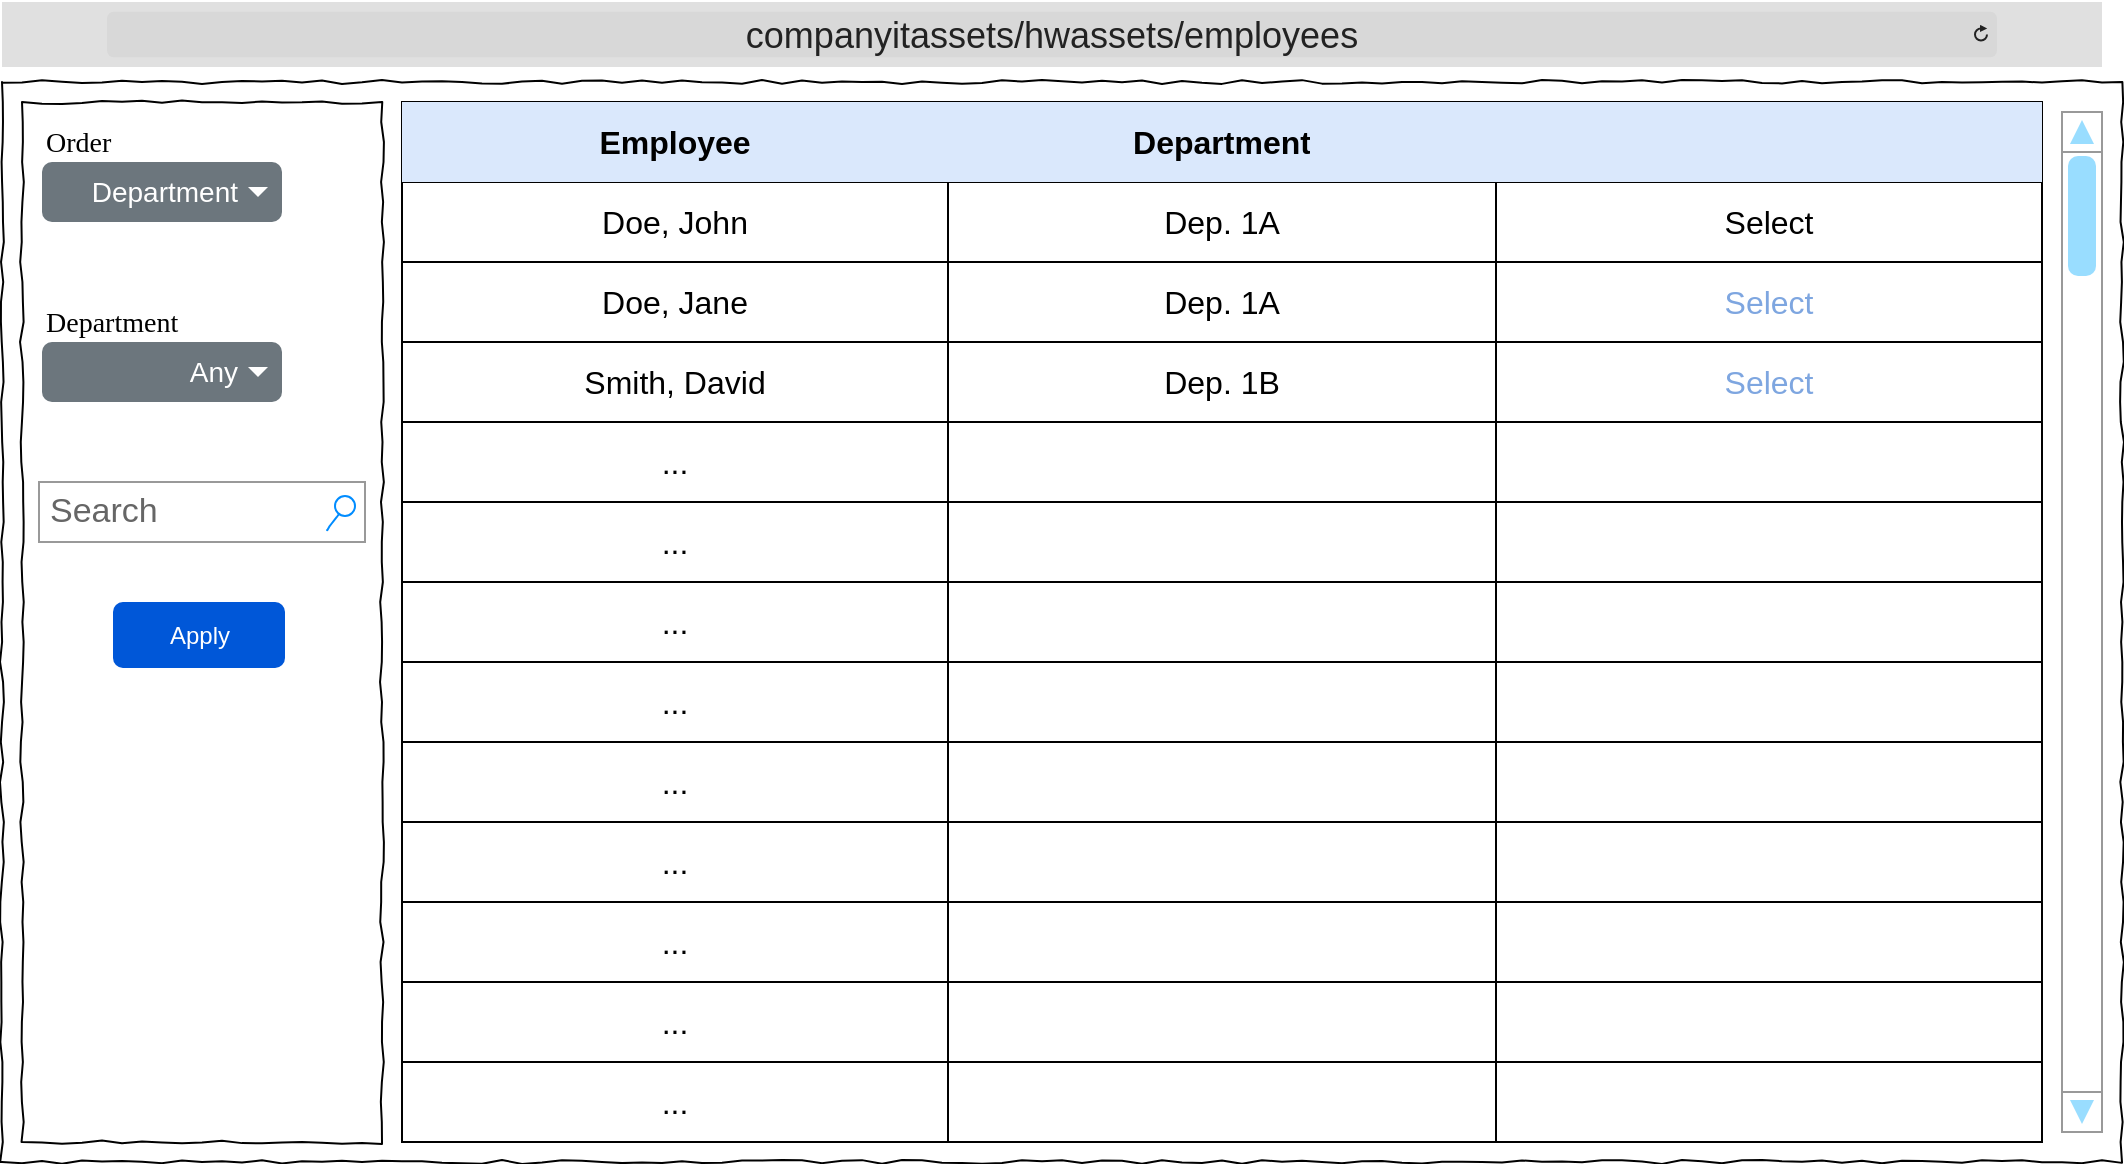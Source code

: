 <mxfile version="26.0.10">
  <diagram name="Page-1" id="03018318-947c-dd8e-b7a3-06fadd420f32">
    <mxGraphModel dx="3354" dy="1258" grid="1" gridSize="10" guides="1" tooltips="1" connect="1" arrows="1" fold="1" page="1" pageScale="1" pageWidth="1100" pageHeight="850" background="none" math="0" shadow="0">
      <root>
        <mxCell id="0" />
        <mxCell id="1" parent="0" />
        <mxCell id="677b7b8949515195-10" value="" style="whiteSpace=wrap;html=1;rounded=0;shadow=0;labelBackgroundColor=none;strokeWidth=1;fillColor=none;fontFamily=Verdana;fontSize=12;align=center;comic=1;" parent="1" vertex="1">
          <mxGeometry x="30" y="50" width="180" height="520" as="geometry" />
        </mxCell>
        <mxCell id="677b7b8949515195-1" value="" style="whiteSpace=wrap;html=1;rounded=0;shadow=0;labelBackgroundColor=none;strokeColor=#000000;strokeWidth=1;fillColor=none;fontFamily=Verdana;fontSize=12;fontColor=#000000;align=center;comic=1;" parent="1" vertex="1">
          <mxGeometry x="20" y="40" width="1060" height="540" as="geometry" />
        </mxCell>
        <mxCell id="677b7b8949515195-3" value="Search" style="strokeWidth=1;shadow=0;dashed=0;align=center;html=1;shape=mxgraph.mockup.forms.searchBox;strokeColor=#999999;mainText=;strokeColor2=#008cff;fontColor=#666666;fontSize=17;align=left;spacingLeft=3;rounded=0;labelBackgroundColor=none;comic=1;" parent="1" vertex="1">
          <mxGeometry x="38.5" y="240" width="163" height="30" as="geometry" />
        </mxCell>
        <mxCell id="q4BZEvWAXVgxHDnkbYNj-112" value="Any" style="html=1;shadow=0;dashed=0;shape=mxgraph.bootstrap.rrect;rSize=5;strokeColor=none;strokeWidth=1;fillColor=#6C767D;fontColor=#ffffff;whiteSpace=wrap;align=right;verticalAlign=middle;fontStyle=0;fontSize=14;spacingRight=20;" parent="1" vertex="1">
          <mxGeometry x="40" y="170" width="120" height="30" as="geometry" />
        </mxCell>
        <mxCell id="q4BZEvWAXVgxHDnkbYNj-113" value="" style="shape=triangle;direction=south;fillColor=#ffffff;strokeColor=none;perimeter=none;" parent="q4BZEvWAXVgxHDnkbYNj-112" vertex="1">
          <mxGeometry x="1" y="0.5" width="10" height="5" relative="1" as="geometry">
            <mxPoint x="-17" y="-2.5" as="offset" />
          </mxGeometry>
        </mxCell>
        <mxCell id="q4BZEvWAXVgxHDnkbYNj-114" value="Department" style="text;html=1;points=[];align=left;verticalAlign=top;spacingTop=-4;fontSize=14;fontFamily=Verdana" parent="1" vertex="1">
          <mxGeometry x="40" y="150" width="40" height="20" as="geometry" />
        </mxCell>
        <mxCell id="q4BZEvWAXVgxHDnkbYNj-127" value="Order" style="text;html=1;points=[];align=left;verticalAlign=top;spacingTop=-4;fontSize=14;fontFamily=Verdana" parent="1" vertex="1">
          <mxGeometry x="40" y="60" width="40" height="20" as="geometry" />
        </mxCell>
        <mxCell id="q4BZEvWAXVgxHDnkbYNj-128" value="Department" style="html=1;shadow=0;dashed=0;shape=mxgraph.bootstrap.rrect;rSize=5;strokeColor=none;strokeWidth=1;fillColor=#6C767D;fontColor=#ffffff;whiteSpace=wrap;align=right;verticalAlign=middle;fontStyle=0;fontSize=14;spacingRight=20;" parent="1" vertex="1">
          <mxGeometry x="40" y="80" width="120" height="30" as="geometry" />
        </mxCell>
        <mxCell id="q4BZEvWAXVgxHDnkbYNj-129" value="" style="shape=triangle;direction=south;fillColor=#ffffff;strokeColor=none;perimeter=none;" parent="q4BZEvWAXVgxHDnkbYNj-128" vertex="1">
          <mxGeometry x="1" y="0.5" width="10" height="5" relative="1" as="geometry">
            <mxPoint x="-17" y="-2.5" as="offset" />
          </mxGeometry>
        </mxCell>
        <mxCell id="q4BZEvWAXVgxHDnkbYNj-130" value="Apply" style="rounded=1;fillColor=#0057D8;strokeColor=none;html=1;whiteSpace=wrap;fontColor=#ffffff;align=center;verticalAlign=middle;fontStyle=0;fontSize=12;sketch=0;" parent="1" vertex="1">
          <mxGeometry x="75.5" y="300" width="86" height="33" as="geometry" />
        </mxCell>
        <mxCell id="q4BZEvWAXVgxHDnkbYNj-132" value="" style="verticalLabelPosition=bottom;shadow=0;dashed=0;align=center;html=1;verticalAlign=top;strokeWidth=1;shape=mxgraph.mockup.navigation.scrollBar;strokeColor=#999999;barPos=99.512;fillColor2=#99ddff;strokeColor2=none;direction=north;" parent="1" vertex="1">
          <mxGeometry x="1050" y="55" width="20" height="510" as="geometry" />
        </mxCell>
        <mxCell id="zX-MKMj06BqSPDNbv460-1" value="&lt;font style=&quot;font-size: 18px;&quot;&gt;companyitassets/hwassets/employees&lt;/font&gt;" style="html=1;strokeWidth=1;shadow=0;dashed=0;shape=mxgraph.ios7ui.url;fillColor=#e0e0e0;strokeColor=#c0c0c0;buttonText=;strokeColor2=#222222;fontColor=#222222;fontSize=8;spacingTop=2;align=center;whiteSpace=wrap;" parent="1" vertex="1">
          <mxGeometry x="20" width="1050" height="32.5" as="geometry" />
        </mxCell>
        <mxCell id="o_dXfMqkZ6h6QMkT8xLf-1" value="" style="shape=table;startSize=0;container=1;collapsible=0;childLayout=tableLayout;fontSize=16;" vertex="1" parent="1">
          <mxGeometry x="220" y="50" width="820" height="520" as="geometry" />
        </mxCell>
        <mxCell id="o_dXfMqkZ6h6QMkT8xLf-2" value="" style="shape=tableRow;horizontal=0;startSize=0;swimlaneHead=0;swimlaneBody=0;strokeColor=inherit;top=0;left=0;bottom=0;right=0;collapsible=0;dropTarget=0;fillColor=none;points=[[0,0.5],[1,0.5]];portConstraint=eastwest;fontSize=16;" vertex="1" parent="o_dXfMqkZ6h6QMkT8xLf-1">
          <mxGeometry width="820" height="40" as="geometry" />
        </mxCell>
        <mxCell id="o_dXfMqkZ6h6QMkT8xLf-3" value="&lt;b&gt;Employee&lt;/b&gt;" style="shape=partialRectangle;html=1;whiteSpace=wrap;connectable=0;strokeColor=#6c8ebf;overflow=hidden;fillColor=#dae8fc;top=0;left=0;bottom=0;right=0;pointerEvents=1;fontSize=16;" vertex="1" parent="o_dXfMqkZ6h6QMkT8xLf-2">
          <mxGeometry width="273" height="40" as="geometry">
            <mxRectangle width="273" height="40" as="alternateBounds" />
          </mxGeometry>
        </mxCell>
        <mxCell id="o_dXfMqkZ6h6QMkT8xLf-4" value="&lt;b&gt;Department&lt;/b&gt;" style="shape=partialRectangle;html=1;whiteSpace=wrap;connectable=0;strokeColor=#6c8ebf;overflow=hidden;fillColor=#dae8fc;top=0;left=0;bottom=0;right=0;pointerEvents=1;fontSize=16;" vertex="1" parent="o_dXfMqkZ6h6QMkT8xLf-2">
          <mxGeometry x="273" width="274" height="40" as="geometry">
            <mxRectangle width="274" height="40" as="alternateBounds" />
          </mxGeometry>
        </mxCell>
        <mxCell id="o_dXfMqkZ6h6QMkT8xLf-5" value="" style="shape=partialRectangle;html=1;whiteSpace=wrap;connectable=0;strokeColor=#6c8ebf;overflow=hidden;fillColor=#dae8fc;top=0;left=0;bottom=0;right=0;pointerEvents=1;fontSize=16;" vertex="1" parent="o_dXfMqkZ6h6QMkT8xLf-2">
          <mxGeometry x="547" width="273" height="40" as="geometry">
            <mxRectangle width="273" height="40" as="alternateBounds" />
          </mxGeometry>
        </mxCell>
        <mxCell id="o_dXfMqkZ6h6QMkT8xLf-6" value="" style="shape=tableRow;horizontal=0;startSize=0;swimlaneHead=0;swimlaneBody=0;strokeColor=inherit;top=0;left=0;bottom=0;right=0;collapsible=0;dropTarget=0;fillColor=none;points=[[0,0.5],[1,0.5]];portConstraint=eastwest;fontSize=16;" vertex="1" parent="o_dXfMqkZ6h6QMkT8xLf-1">
          <mxGeometry y="40" width="820" height="40" as="geometry" />
        </mxCell>
        <mxCell id="o_dXfMqkZ6h6QMkT8xLf-7" value="Doe, John" style="shape=partialRectangle;html=1;whiteSpace=wrap;connectable=0;strokeColor=inherit;overflow=hidden;fillColor=none;top=0;left=0;bottom=0;right=0;pointerEvents=1;fontSize=16;" vertex="1" parent="o_dXfMqkZ6h6QMkT8xLf-6">
          <mxGeometry width="273" height="40" as="geometry">
            <mxRectangle width="273" height="40" as="alternateBounds" />
          </mxGeometry>
        </mxCell>
        <mxCell id="o_dXfMqkZ6h6QMkT8xLf-8" value="Dep. 1A" style="shape=partialRectangle;html=1;whiteSpace=wrap;connectable=0;strokeColor=inherit;overflow=hidden;fillColor=none;top=0;left=0;bottom=0;right=0;pointerEvents=1;fontSize=16;" vertex="1" parent="o_dXfMqkZ6h6QMkT8xLf-6">
          <mxGeometry x="273" width="274" height="40" as="geometry">
            <mxRectangle width="274" height="40" as="alternateBounds" />
          </mxGeometry>
        </mxCell>
        <mxCell id="o_dXfMqkZ6h6QMkT8xLf-9" value="&lt;font style=&quot;color: light-dark(rgb(0, 0, 0), rgb(126, 166, 224));&quot;&gt;Select&lt;/font&gt;" style="shape=partialRectangle;html=1;whiteSpace=wrap;connectable=0;strokeColor=inherit;overflow=hidden;fillColor=none;top=0;left=0;bottom=0;right=0;pointerEvents=1;fontSize=16;" vertex="1" parent="o_dXfMqkZ6h6QMkT8xLf-6">
          <mxGeometry x="547" width="273" height="40" as="geometry">
            <mxRectangle width="273" height="40" as="alternateBounds" />
          </mxGeometry>
        </mxCell>
        <mxCell id="o_dXfMqkZ6h6QMkT8xLf-10" value="" style="shape=tableRow;horizontal=0;startSize=0;swimlaneHead=0;swimlaneBody=0;strokeColor=inherit;top=0;left=0;bottom=0;right=0;collapsible=0;dropTarget=0;fillColor=none;points=[[0,0.5],[1,0.5]];portConstraint=eastwest;fontSize=16;" vertex="1" parent="o_dXfMqkZ6h6QMkT8xLf-1">
          <mxGeometry y="80" width="820" height="40" as="geometry" />
        </mxCell>
        <mxCell id="o_dXfMqkZ6h6QMkT8xLf-11" value="Doe, Jane" style="shape=partialRectangle;html=1;whiteSpace=wrap;connectable=0;strokeColor=inherit;overflow=hidden;fillColor=none;top=0;left=0;bottom=0;right=0;pointerEvents=1;fontSize=16;" vertex="1" parent="o_dXfMqkZ6h6QMkT8xLf-10">
          <mxGeometry width="273" height="40" as="geometry">
            <mxRectangle width="273" height="40" as="alternateBounds" />
          </mxGeometry>
        </mxCell>
        <mxCell id="o_dXfMqkZ6h6QMkT8xLf-12" value="Dep. 1A" style="shape=partialRectangle;html=1;whiteSpace=wrap;connectable=0;strokeColor=inherit;overflow=hidden;fillColor=none;top=0;left=0;bottom=0;right=0;pointerEvents=1;fontSize=16;" vertex="1" parent="o_dXfMqkZ6h6QMkT8xLf-10">
          <mxGeometry x="273" width="274" height="40" as="geometry">
            <mxRectangle width="274" height="40" as="alternateBounds" />
          </mxGeometry>
        </mxCell>
        <mxCell id="o_dXfMqkZ6h6QMkT8xLf-13" value="&lt;span&gt;&lt;font style=&quot;color: light-dark(rgb(126, 166, 224), rgb(126, 166, 224));&quot;&gt;Select&lt;/font&gt;&lt;/span&gt;" style="shape=partialRectangle;html=1;whiteSpace=wrap;connectable=0;strokeColor=inherit;overflow=hidden;fillColor=none;top=0;left=0;bottom=0;right=0;pointerEvents=1;fontSize=16;" vertex="1" parent="o_dXfMqkZ6h6QMkT8xLf-10">
          <mxGeometry x="547" width="273" height="40" as="geometry">
            <mxRectangle width="273" height="40" as="alternateBounds" />
          </mxGeometry>
        </mxCell>
        <mxCell id="o_dXfMqkZ6h6QMkT8xLf-14" style="shape=tableRow;horizontal=0;startSize=0;swimlaneHead=0;swimlaneBody=0;strokeColor=inherit;top=0;left=0;bottom=0;right=0;collapsible=0;dropTarget=0;fillColor=none;points=[[0,0.5],[1,0.5]];portConstraint=eastwest;fontSize=16;" vertex="1" parent="o_dXfMqkZ6h6QMkT8xLf-1">
          <mxGeometry y="120" width="820" height="40" as="geometry" />
        </mxCell>
        <mxCell id="o_dXfMqkZ6h6QMkT8xLf-15" value="Smith, David" style="shape=partialRectangle;html=1;whiteSpace=wrap;connectable=0;strokeColor=inherit;overflow=hidden;fillColor=none;top=0;left=0;bottom=0;right=0;pointerEvents=1;fontSize=16;" vertex="1" parent="o_dXfMqkZ6h6QMkT8xLf-14">
          <mxGeometry width="273" height="40" as="geometry">
            <mxRectangle width="273" height="40" as="alternateBounds" />
          </mxGeometry>
        </mxCell>
        <mxCell id="o_dXfMqkZ6h6QMkT8xLf-16" value="Dep. 1B" style="shape=partialRectangle;html=1;whiteSpace=wrap;connectable=0;strokeColor=inherit;overflow=hidden;fillColor=none;top=0;left=0;bottom=0;right=0;pointerEvents=1;fontSize=16;" vertex="1" parent="o_dXfMqkZ6h6QMkT8xLf-14">
          <mxGeometry x="273" width="274" height="40" as="geometry">
            <mxRectangle width="274" height="40" as="alternateBounds" />
          </mxGeometry>
        </mxCell>
        <mxCell id="o_dXfMqkZ6h6QMkT8xLf-17" value="&lt;span&gt;&lt;font style=&quot;color: light-dark(rgb(126, 166, 224), rgb(126, 166, 224));&quot;&gt;Select&lt;/font&gt;&lt;/span&gt;" style="shape=partialRectangle;html=1;whiteSpace=wrap;connectable=0;strokeColor=inherit;overflow=hidden;fillColor=none;top=0;left=0;bottom=0;right=0;pointerEvents=1;fontSize=16;" vertex="1" parent="o_dXfMqkZ6h6QMkT8xLf-14">
          <mxGeometry x="547" width="273" height="40" as="geometry">
            <mxRectangle width="273" height="40" as="alternateBounds" />
          </mxGeometry>
        </mxCell>
        <mxCell id="o_dXfMqkZ6h6QMkT8xLf-18" style="shape=tableRow;horizontal=0;startSize=0;swimlaneHead=0;swimlaneBody=0;strokeColor=inherit;top=0;left=0;bottom=0;right=0;collapsible=0;dropTarget=0;fillColor=none;points=[[0,0.5],[1,0.5]];portConstraint=eastwest;fontSize=16;" vertex="1" parent="o_dXfMqkZ6h6QMkT8xLf-1">
          <mxGeometry y="160" width="820" height="40" as="geometry" />
        </mxCell>
        <mxCell id="o_dXfMqkZ6h6QMkT8xLf-19" value="..." style="shape=partialRectangle;html=1;whiteSpace=wrap;connectable=0;strokeColor=inherit;overflow=hidden;fillColor=none;top=0;left=0;bottom=0;right=0;pointerEvents=1;fontSize=16;" vertex="1" parent="o_dXfMqkZ6h6QMkT8xLf-18">
          <mxGeometry width="273" height="40" as="geometry">
            <mxRectangle width="273" height="40" as="alternateBounds" />
          </mxGeometry>
        </mxCell>
        <mxCell id="o_dXfMqkZ6h6QMkT8xLf-20" style="shape=partialRectangle;html=1;whiteSpace=wrap;connectable=0;strokeColor=inherit;overflow=hidden;fillColor=none;top=0;left=0;bottom=0;right=0;pointerEvents=1;fontSize=16;" vertex="1" parent="o_dXfMqkZ6h6QMkT8xLf-18">
          <mxGeometry x="273" width="274" height="40" as="geometry">
            <mxRectangle width="274" height="40" as="alternateBounds" />
          </mxGeometry>
        </mxCell>
        <mxCell id="o_dXfMqkZ6h6QMkT8xLf-21" style="shape=partialRectangle;html=1;whiteSpace=wrap;connectable=0;strokeColor=inherit;overflow=hidden;fillColor=none;top=0;left=0;bottom=0;right=0;pointerEvents=1;fontSize=16;" vertex="1" parent="o_dXfMqkZ6h6QMkT8xLf-18">
          <mxGeometry x="547" width="273" height="40" as="geometry">
            <mxRectangle width="273" height="40" as="alternateBounds" />
          </mxGeometry>
        </mxCell>
        <mxCell id="o_dXfMqkZ6h6QMkT8xLf-22" style="shape=tableRow;horizontal=0;startSize=0;swimlaneHead=0;swimlaneBody=0;strokeColor=inherit;top=0;left=0;bottom=0;right=0;collapsible=0;dropTarget=0;fillColor=none;points=[[0,0.5],[1,0.5]];portConstraint=eastwest;fontSize=16;" vertex="1" parent="o_dXfMqkZ6h6QMkT8xLf-1">
          <mxGeometry y="200" width="820" height="40" as="geometry" />
        </mxCell>
        <mxCell id="o_dXfMqkZ6h6QMkT8xLf-23" value="..." style="shape=partialRectangle;html=1;whiteSpace=wrap;connectable=0;strokeColor=inherit;overflow=hidden;fillColor=none;top=0;left=0;bottom=0;right=0;pointerEvents=1;fontSize=16;" vertex="1" parent="o_dXfMqkZ6h6QMkT8xLf-22">
          <mxGeometry width="273" height="40" as="geometry">
            <mxRectangle width="273" height="40" as="alternateBounds" />
          </mxGeometry>
        </mxCell>
        <mxCell id="o_dXfMqkZ6h6QMkT8xLf-24" style="shape=partialRectangle;html=1;whiteSpace=wrap;connectable=0;strokeColor=inherit;overflow=hidden;fillColor=none;top=0;left=0;bottom=0;right=0;pointerEvents=1;fontSize=16;" vertex="1" parent="o_dXfMqkZ6h6QMkT8xLf-22">
          <mxGeometry x="273" width="274" height="40" as="geometry">
            <mxRectangle width="274" height="40" as="alternateBounds" />
          </mxGeometry>
        </mxCell>
        <mxCell id="o_dXfMqkZ6h6QMkT8xLf-25" style="shape=partialRectangle;html=1;whiteSpace=wrap;connectable=0;strokeColor=inherit;overflow=hidden;fillColor=none;top=0;left=0;bottom=0;right=0;pointerEvents=1;fontSize=16;" vertex="1" parent="o_dXfMqkZ6h6QMkT8xLf-22">
          <mxGeometry x="547" width="273" height="40" as="geometry">
            <mxRectangle width="273" height="40" as="alternateBounds" />
          </mxGeometry>
        </mxCell>
        <mxCell id="o_dXfMqkZ6h6QMkT8xLf-26" style="shape=tableRow;horizontal=0;startSize=0;swimlaneHead=0;swimlaneBody=0;strokeColor=inherit;top=0;left=0;bottom=0;right=0;collapsible=0;dropTarget=0;fillColor=none;points=[[0,0.5],[1,0.5]];portConstraint=eastwest;fontSize=16;" vertex="1" parent="o_dXfMqkZ6h6QMkT8xLf-1">
          <mxGeometry y="240" width="820" height="40" as="geometry" />
        </mxCell>
        <mxCell id="o_dXfMqkZ6h6QMkT8xLf-27" value="..." style="shape=partialRectangle;html=1;whiteSpace=wrap;connectable=0;strokeColor=inherit;overflow=hidden;fillColor=none;top=0;left=0;bottom=0;right=0;pointerEvents=1;fontSize=16;" vertex="1" parent="o_dXfMqkZ6h6QMkT8xLf-26">
          <mxGeometry width="273" height="40" as="geometry">
            <mxRectangle width="273" height="40" as="alternateBounds" />
          </mxGeometry>
        </mxCell>
        <mxCell id="o_dXfMqkZ6h6QMkT8xLf-28" style="shape=partialRectangle;html=1;whiteSpace=wrap;connectable=0;strokeColor=inherit;overflow=hidden;fillColor=none;top=0;left=0;bottom=0;right=0;pointerEvents=1;fontSize=16;" vertex="1" parent="o_dXfMqkZ6h6QMkT8xLf-26">
          <mxGeometry x="273" width="274" height="40" as="geometry">
            <mxRectangle width="274" height="40" as="alternateBounds" />
          </mxGeometry>
        </mxCell>
        <mxCell id="o_dXfMqkZ6h6QMkT8xLf-29" style="shape=partialRectangle;html=1;whiteSpace=wrap;connectable=0;strokeColor=inherit;overflow=hidden;fillColor=none;top=0;left=0;bottom=0;right=0;pointerEvents=1;fontSize=16;" vertex="1" parent="o_dXfMqkZ6h6QMkT8xLf-26">
          <mxGeometry x="547" width="273" height="40" as="geometry">
            <mxRectangle width="273" height="40" as="alternateBounds" />
          </mxGeometry>
        </mxCell>
        <mxCell id="o_dXfMqkZ6h6QMkT8xLf-30" style="shape=tableRow;horizontal=0;startSize=0;swimlaneHead=0;swimlaneBody=0;strokeColor=inherit;top=0;left=0;bottom=0;right=0;collapsible=0;dropTarget=0;fillColor=none;points=[[0,0.5],[1,0.5]];portConstraint=eastwest;fontSize=16;" vertex="1" parent="o_dXfMqkZ6h6QMkT8xLf-1">
          <mxGeometry y="280" width="820" height="40" as="geometry" />
        </mxCell>
        <mxCell id="o_dXfMqkZ6h6QMkT8xLf-31" value="..." style="shape=partialRectangle;html=1;whiteSpace=wrap;connectable=0;strokeColor=inherit;overflow=hidden;fillColor=none;top=0;left=0;bottom=0;right=0;pointerEvents=1;fontSize=16;" vertex="1" parent="o_dXfMqkZ6h6QMkT8xLf-30">
          <mxGeometry width="273" height="40" as="geometry">
            <mxRectangle width="273" height="40" as="alternateBounds" />
          </mxGeometry>
        </mxCell>
        <mxCell id="o_dXfMqkZ6h6QMkT8xLf-32" style="shape=partialRectangle;html=1;whiteSpace=wrap;connectable=0;strokeColor=inherit;overflow=hidden;fillColor=none;top=0;left=0;bottom=0;right=0;pointerEvents=1;fontSize=16;" vertex="1" parent="o_dXfMqkZ6h6QMkT8xLf-30">
          <mxGeometry x="273" width="274" height="40" as="geometry">
            <mxRectangle width="274" height="40" as="alternateBounds" />
          </mxGeometry>
        </mxCell>
        <mxCell id="o_dXfMqkZ6h6QMkT8xLf-33" style="shape=partialRectangle;html=1;whiteSpace=wrap;connectable=0;strokeColor=inherit;overflow=hidden;fillColor=none;top=0;left=0;bottom=0;right=0;pointerEvents=1;fontSize=16;" vertex="1" parent="o_dXfMqkZ6h6QMkT8xLf-30">
          <mxGeometry x="547" width="273" height="40" as="geometry">
            <mxRectangle width="273" height="40" as="alternateBounds" />
          </mxGeometry>
        </mxCell>
        <mxCell id="o_dXfMqkZ6h6QMkT8xLf-34" style="shape=tableRow;horizontal=0;startSize=0;swimlaneHead=0;swimlaneBody=0;strokeColor=inherit;top=0;left=0;bottom=0;right=0;collapsible=0;dropTarget=0;fillColor=none;points=[[0,0.5],[1,0.5]];portConstraint=eastwest;fontSize=16;" vertex="1" parent="o_dXfMqkZ6h6QMkT8xLf-1">
          <mxGeometry y="320" width="820" height="40" as="geometry" />
        </mxCell>
        <mxCell id="o_dXfMqkZ6h6QMkT8xLf-35" value="..." style="shape=partialRectangle;html=1;whiteSpace=wrap;connectable=0;strokeColor=inherit;overflow=hidden;fillColor=none;top=0;left=0;bottom=0;right=0;pointerEvents=1;fontSize=16;" vertex="1" parent="o_dXfMqkZ6h6QMkT8xLf-34">
          <mxGeometry width="273" height="40" as="geometry">
            <mxRectangle width="273" height="40" as="alternateBounds" />
          </mxGeometry>
        </mxCell>
        <mxCell id="o_dXfMqkZ6h6QMkT8xLf-36" style="shape=partialRectangle;html=1;whiteSpace=wrap;connectable=0;strokeColor=inherit;overflow=hidden;fillColor=none;top=0;left=0;bottom=0;right=0;pointerEvents=1;fontSize=16;" vertex="1" parent="o_dXfMqkZ6h6QMkT8xLf-34">
          <mxGeometry x="273" width="274" height="40" as="geometry">
            <mxRectangle width="274" height="40" as="alternateBounds" />
          </mxGeometry>
        </mxCell>
        <mxCell id="o_dXfMqkZ6h6QMkT8xLf-37" style="shape=partialRectangle;html=1;whiteSpace=wrap;connectable=0;strokeColor=inherit;overflow=hidden;fillColor=none;top=0;left=0;bottom=0;right=0;pointerEvents=1;fontSize=16;" vertex="1" parent="o_dXfMqkZ6h6QMkT8xLf-34">
          <mxGeometry x="547" width="273" height="40" as="geometry">
            <mxRectangle width="273" height="40" as="alternateBounds" />
          </mxGeometry>
        </mxCell>
        <mxCell id="o_dXfMqkZ6h6QMkT8xLf-38" style="shape=tableRow;horizontal=0;startSize=0;swimlaneHead=0;swimlaneBody=0;strokeColor=inherit;top=0;left=0;bottom=0;right=0;collapsible=0;dropTarget=0;fillColor=none;points=[[0,0.5],[1,0.5]];portConstraint=eastwest;fontSize=16;" vertex="1" parent="o_dXfMqkZ6h6QMkT8xLf-1">
          <mxGeometry y="360" width="820" height="40" as="geometry" />
        </mxCell>
        <mxCell id="o_dXfMqkZ6h6QMkT8xLf-39" value="..." style="shape=partialRectangle;html=1;whiteSpace=wrap;connectable=0;strokeColor=inherit;overflow=hidden;fillColor=none;top=0;left=0;bottom=0;right=0;pointerEvents=1;fontSize=16;" vertex="1" parent="o_dXfMqkZ6h6QMkT8xLf-38">
          <mxGeometry width="273" height="40" as="geometry">
            <mxRectangle width="273" height="40" as="alternateBounds" />
          </mxGeometry>
        </mxCell>
        <mxCell id="o_dXfMqkZ6h6QMkT8xLf-40" style="shape=partialRectangle;html=1;whiteSpace=wrap;connectable=0;strokeColor=inherit;overflow=hidden;fillColor=none;top=0;left=0;bottom=0;right=0;pointerEvents=1;fontSize=16;" vertex="1" parent="o_dXfMqkZ6h6QMkT8xLf-38">
          <mxGeometry x="273" width="274" height="40" as="geometry">
            <mxRectangle width="274" height="40" as="alternateBounds" />
          </mxGeometry>
        </mxCell>
        <mxCell id="o_dXfMqkZ6h6QMkT8xLf-41" style="shape=partialRectangle;html=1;whiteSpace=wrap;connectable=0;strokeColor=inherit;overflow=hidden;fillColor=none;top=0;left=0;bottom=0;right=0;pointerEvents=1;fontSize=16;" vertex="1" parent="o_dXfMqkZ6h6QMkT8xLf-38">
          <mxGeometry x="547" width="273" height="40" as="geometry">
            <mxRectangle width="273" height="40" as="alternateBounds" />
          </mxGeometry>
        </mxCell>
        <mxCell id="o_dXfMqkZ6h6QMkT8xLf-42" style="shape=tableRow;horizontal=0;startSize=0;swimlaneHead=0;swimlaneBody=0;strokeColor=inherit;top=0;left=0;bottom=0;right=0;collapsible=0;dropTarget=0;fillColor=none;points=[[0,0.5],[1,0.5]];portConstraint=eastwest;fontSize=16;" vertex="1" parent="o_dXfMqkZ6h6QMkT8xLf-1">
          <mxGeometry y="400" width="820" height="40" as="geometry" />
        </mxCell>
        <mxCell id="o_dXfMqkZ6h6QMkT8xLf-43" value="..." style="shape=partialRectangle;html=1;whiteSpace=wrap;connectable=0;strokeColor=inherit;overflow=hidden;fillColor=none;top=0;left=0;bottom=0;right=0;pointerEvents=1;fontSize=16;" vertex="1" parent="o_dXfMqkZ6h6QMkT8xLf-42">
          <mxGeometry width="273" height="40" as="geometry">
            <mxRectangle width="273" height="40" as="alternateBounds" />
          </mxGeometry>
        </mxCell>
        <mxCell id="o_dXfMqkZ6h6QMkT8xLf-44" style="shape=partialRectangle;html=1;whiteSpace=wrap;connectable=0;strokeColor=inherit;overflow=hidden;fillColor=none;top=0;left=0;bottom=0;right=0;pointerEvents=1;fontSize=16;" vertex="1" parent="o_dXfMqkZ6h6QMkT8xLf-42">
          <mxGeometry x="273" width="274" height="40" as="geometry">
            <mxRectangle width="274" height="40" as="alternateBounds" />
          </mxGeometry>
        </mxCell>
        <mxCell id="o_dXfMqkZ6h6QMkT8xLf-45" style="shape=partialRectangle;html=1;whiteSpace=wrap;connectable=0;strokeColor=inherit;overflow=hidden;fillColor=none;top=0;left=0;bottom=0;right=0;pointerEvents=1;fontSize=16;" vertex="1" parent="o_dXfMqkZ6h6QMkT8xLf-42">
          <mxGeometry x="547" width="273" height="40" as="geometry">
            <mxRectangle width="273" height="40" as="alternateBounds" />
          </mxGeometry>
        </mxCell>
        <mxCell id="o_dXfMqkZ6h6QMkT8xLf-46" style="shape=tableRow;horizontal=0;startSize=0;swimlaneHead=0;swimlaneBody=0;strokeColor=inherit;top=0;left=0;bottom=0;right=0;collapsible=0;dropTarget=0;fillColor=none;points=[[0,0.5],[1,0.5]];portConstraint=eastwest;fontSize=16;" vertex="1" parent="o_dXfMqkZ6h6QMkT8xLf-1">
          <mxGeometry y="440" width="820" height="40" as="geometry" />
        </mxCell>
        <mxCell id="o_dXfMqkZ6h6QMkT8xLf-47" value="..." style="shape=partialRectangle;html=1;whiteSpace=wrap;connectable=0;strokeColor=inherit;overflow=hidden;fillColor=none;top=0;left=0;bottom=0;right=0;pointerEvents=1;fontSize=16;" vertex="1" parent="o_dXfMqkZ6h6QMkT8xLf-46">
          <mxGeometry width="273" height="40" as="geometry">
            <mxRectangle width="273" height="40" as="alternateBounds" />
          </mxGeometry>
        </mxCell>
        <mxCell id="o_dXfMqkZ6h6QMkT8xLf-48" style="shape=partialRectangle;html=1;whiteSpace=wrap;connectable=0;strokeColor=inherit;overflow=hidden;fillColor=none;top=0;left=0;bottom=0;right=0;pointerEvents=1;fontSize=16;" vertex="1" parent="o_dXfMqkZ6h6QMkT8xLf-46">
          <mxGeometry x="273" width="274" height="40" as="geometry">
            <mxRectangle width="274" height="40" as="alternateBounds" />
          </mxGeometry>
        </mxCell>
        <mxCell id="o_dXfMqkZ6h6QMkT8xLf-49" style="shape=partialRectangle;html=1;whiteSpace=wrap;connectable=0;strokeColor=inherit;overflow=hidden;fillColor=none;top=0;left=0;bottom=0;right=0;pointerEvents=1;fontSize=16;" vertex="1" parent="o_dXfMqkZ6h6QMkT8xLf-46">
          <mxGeometry x="547" width="273" height="40" as="geometry">
            <mxRectangle width="273" height="40" as="alternateBounds" />
          </mxGeometry>
        </mxCell>
        <mxCell id="o_dXfMqkZ6h6QMkT8xLf-50" style="shape=tableRow;horizontal=0;startSize=0;swimlaneHead=0;swimlaneBody=0;strokeColor=inherit;top=0;left=0;bottom=0;right=0;collapsible=0;dropTarget=0;fillColor=none;points=[[0,0.5],[1,0.5]];portConstraint=eastwest;fontSize=16;" vertex="1" parent="o_dXfMqkZ6h6QMkT8xLf-1">
          <mxGeometry y="480" width="820" height="40" as="geometry" />
        </mxCell>
        <mxCell id="o_dXfMqkZ6h6QMkT8xLf-51" value="..." style="shape=partialRectangle;html=1;whiteSpace=wrap;connectable=0;strokeColor=inherit;overflow=hidden;fillColor=none;top=0;left=0;bottom=0;right=0;pointerEvents=1;fontSize=16;" vertex="1" parent="o_dXfMqkZ6h6QMkT8xLf-50">
          <mxGeometry width="273" height="40" as="geometry">
            <mxRectangle width="273" height="40" as="alternateBounds" />
          </mxGeometry>
        </mxCell>
        <mxCell id="o_dXfMqkZ6h6QMkT8xLf-52" style="shape=partialRectangle;html=1;whiteSpace=wrap;connectable=0;strokeColor=inherit;overflow=hidden;fillColor=none;top=0;left=0;bottom=0;right=0;pointerEvents=1;fontSize=16;" vertex="1" parent="o_dXfMqkZ6h6QMkT8xLf-50">
          <mxGeometry x="273" width="274" height="40" as="geometry">
            <mxRectangle width="274" height="40" as="alternateBounds" />
          </mxGeometry>
        </mxCell>
        <mxCell id="o_dXfMqkZ6h6QMkT8xLf-53" style="shape=partialRectangle;html=1;whiteSpace=wrap;connectable=0;strokeColor=inherit;overflow=hidden;fillColor=none;top=0;left=0;bottom=0;right=0;pointerEvents=1;fontSize=16;" vertex="1" parent="o_dXfMqkZ6h6QMkT8xLf-50">
          <mxGeometry x="547" width="273" height="40" as="geometry">
            <mxRectangle width="273" height="40" as="alternateBounds" />
          </mxGeometry>
        </mxCell>
      </root>
    </mxGraphModel>
  </diagram>
</mxfile>
